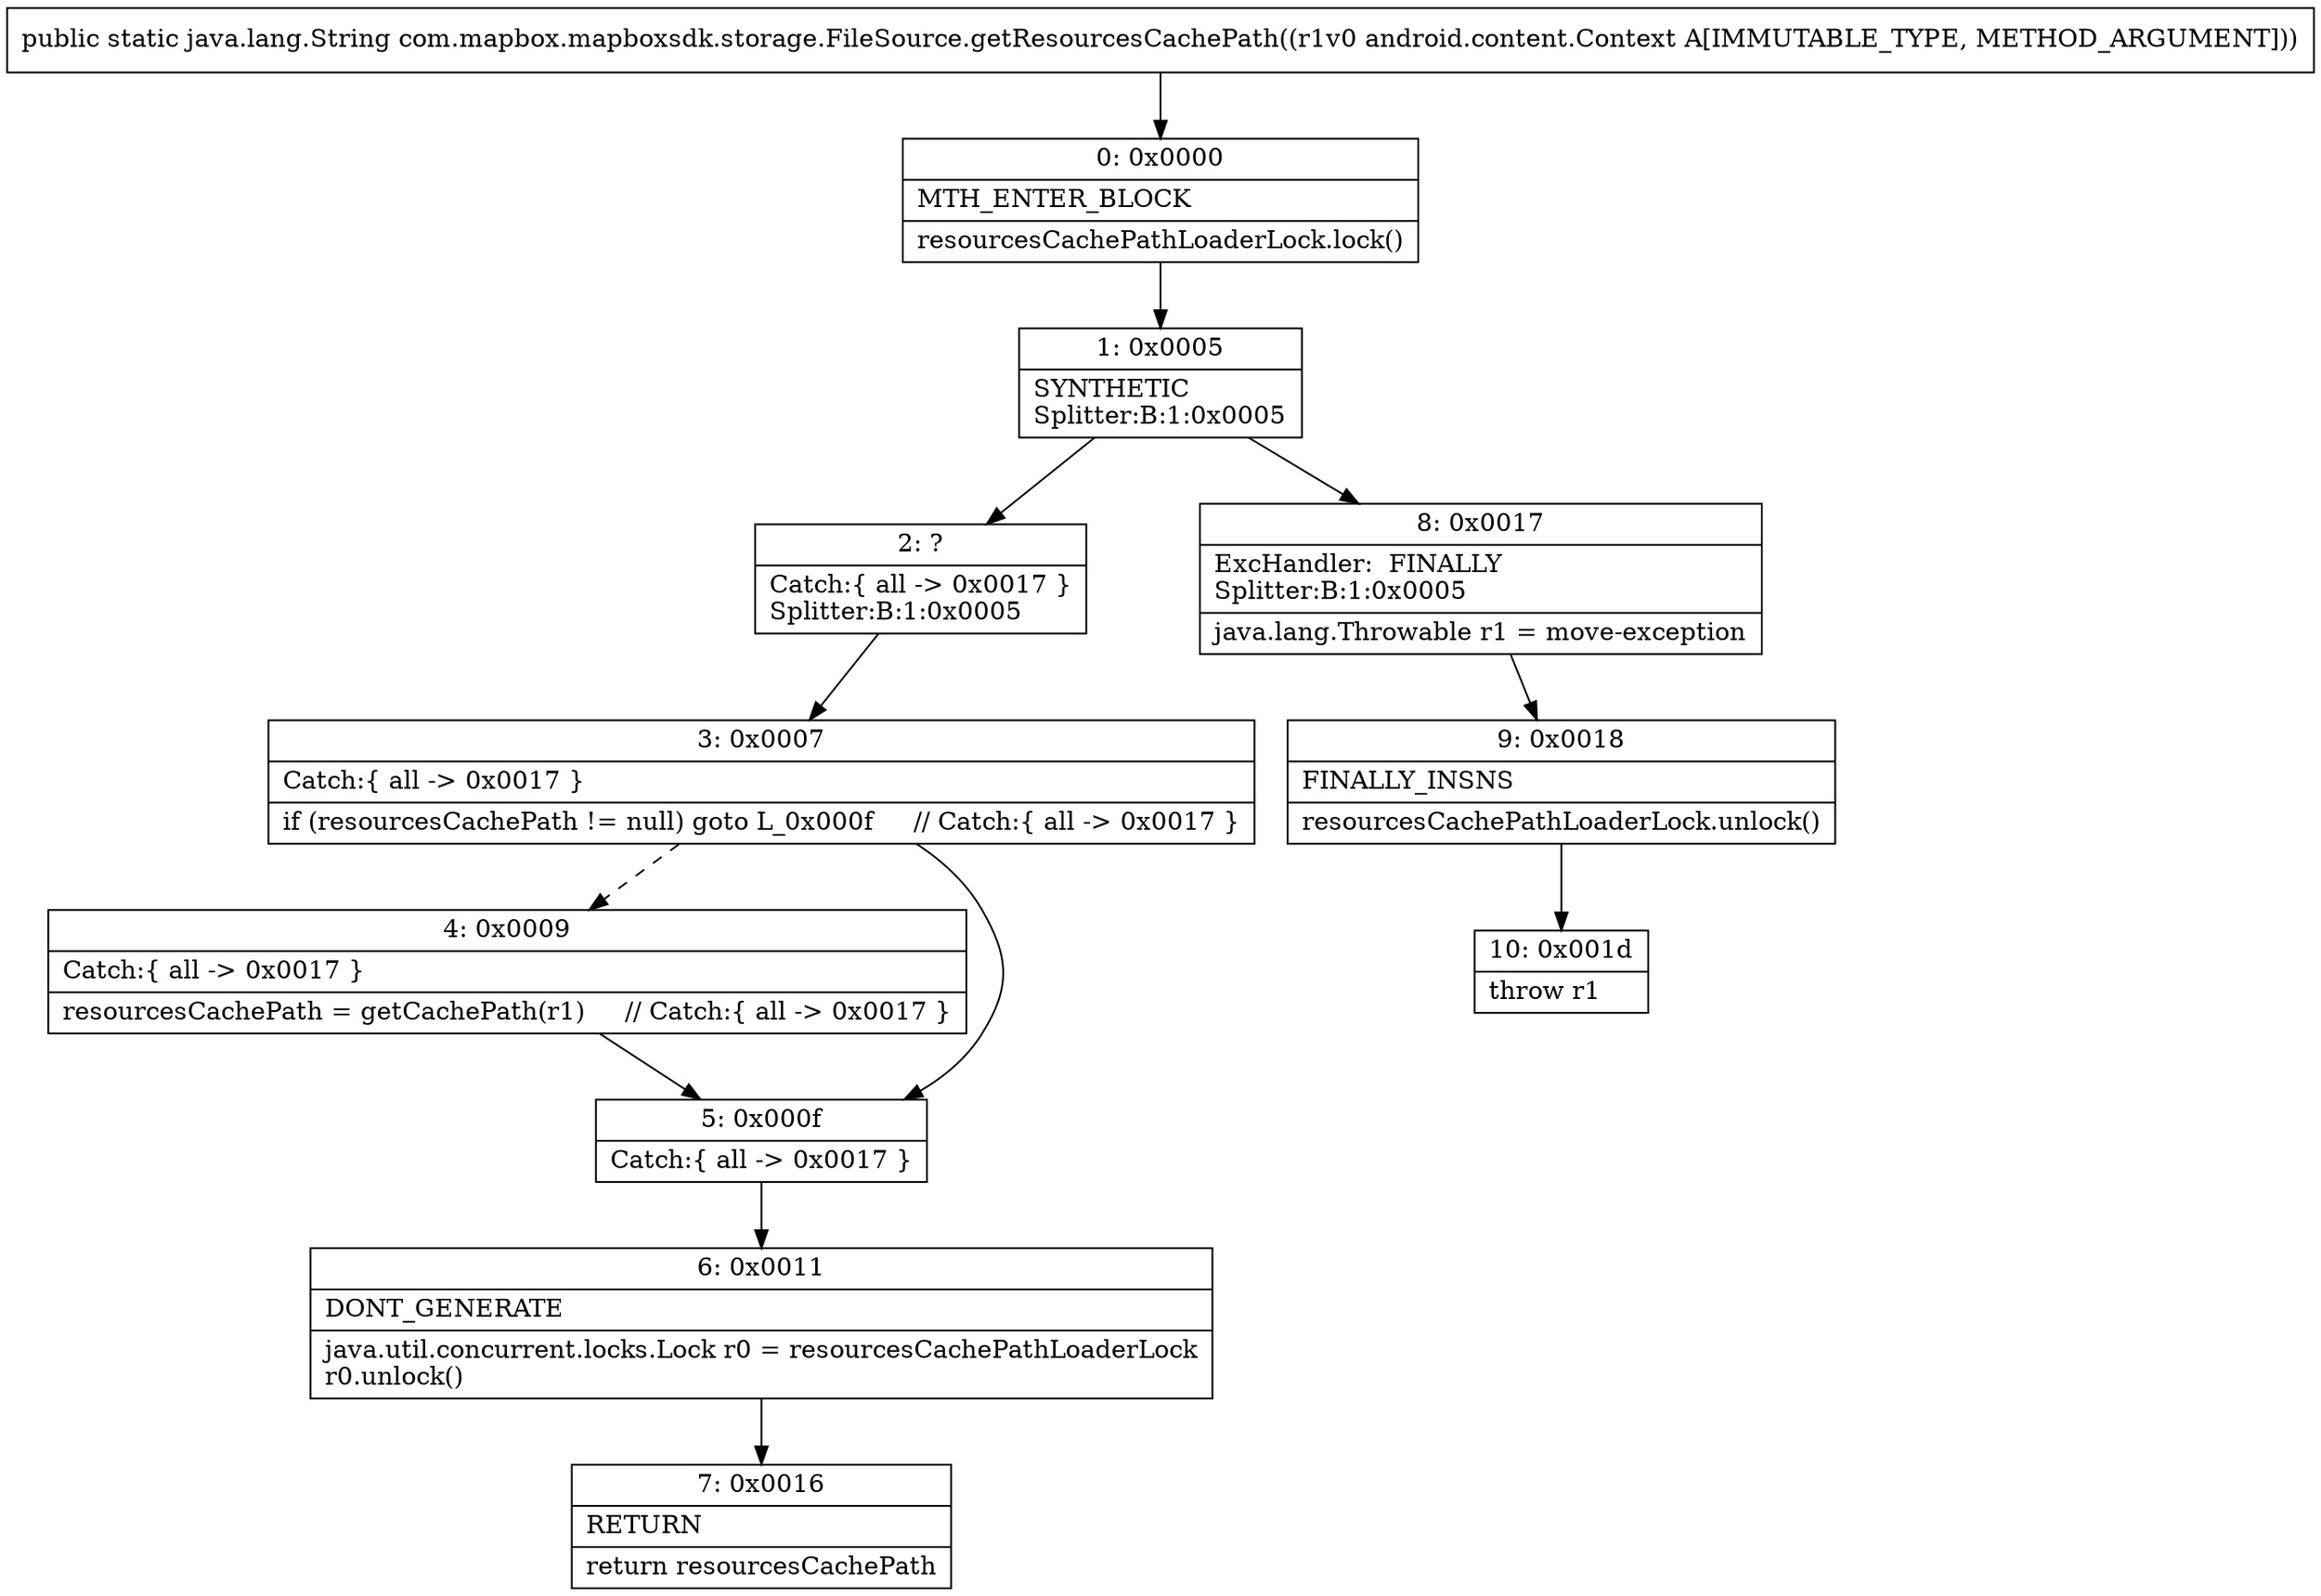 digraph "CFG forcom.mapbox.mapboxsdk.storage.FileSource.getResourcesCachePath(Landroid\/content\/Context;)Ljava\/lang\/String;" {
Node_0 [shape=record,label="{0\:\ 0x0000|MTH_ENTER_BLOCK\l|resourcesCachePathLoaderLock.lock()\l}"];
Node_1 [shape=record,label="{1\:\ 0x0005|SYNTHETIC\lSplitter:B:1:0x0005\l}"];
Node_2 [shape=record,label="{2\:\ ?|Catch:\{ all \-\> 0x0017 \}\lSplitter:B:1:0x0005\l}"];
Node_3 [shape=record,label="{3\:\ 0x0007|Catch:\{ all \-\> 0x0017 \}\l|if (resourcesCachePath != null) goto L_0x000f     \/\/ Catch:\{ all \-\> 0x0017 \}\l}"];
Node_4 [shape=record,label="{4\:\ 0x0009|Catch:\{ all \-\> 0x0017 \}\l|resourcesCachePath = getCachePath(r1)     \/\/ Catch:\{ all \-\> 0x0017 \}\l}"];
Node_5 [shape=record,label="{5\:\ 0x000f|Catch:\{ all \-\> 0x0017 \}\l}"];
Node_6 [shape=record,label="{6\:\ 0x0011|DONT_GENERATE\l|java.util.concurrent.locks.Lock r0 = resourcesCachePathLoaderLock\lr0.unlock()\l}"];
Node_7 [shape=record,label="{7\:\ 0x0016|RETURN\l|return resourcesCachePath\l}"];
Node_8 [shape=record,label="{8\:\ 0x0017|ExcHandler:  FINALLY\lSplitter:B:1:0x0005\l|java.lang.Throwable r1 = move\-exception\l}"];
Node_9 [shape=record,label="{9\:\ 0x0018|FINALLY_INSNS\l|resourcesCachePathLoaderLock.unlock()\l}"];
Node_10 [shape=record,label="{10\:\ 0x001d|throw r1\l}"];
MethodNode[shape=record,label="{public static java.lang.String com.mapbox.mapboxsdk.storage.FileSource.getResourcesCachePath((r1v0 android.content.Context A[IMMUTABLE_TYPE, METHOD_ARGUMENT])) }"];
MethodNode -> Node_0;
Node_0 -> Node_1;
Node_1 -> Node_2;
Node_1 -> Node_8;
Node_2 -> Node_3;
Node_3 -> Node_4[style=dashed];
Node_3 -> Node_5;
Node_4 -> Node_5;
Node_5 -> Node_6;
Node_6 -> Node_7;
Node_8 -> Node_9;
Node_9 -> Node_10;
}


